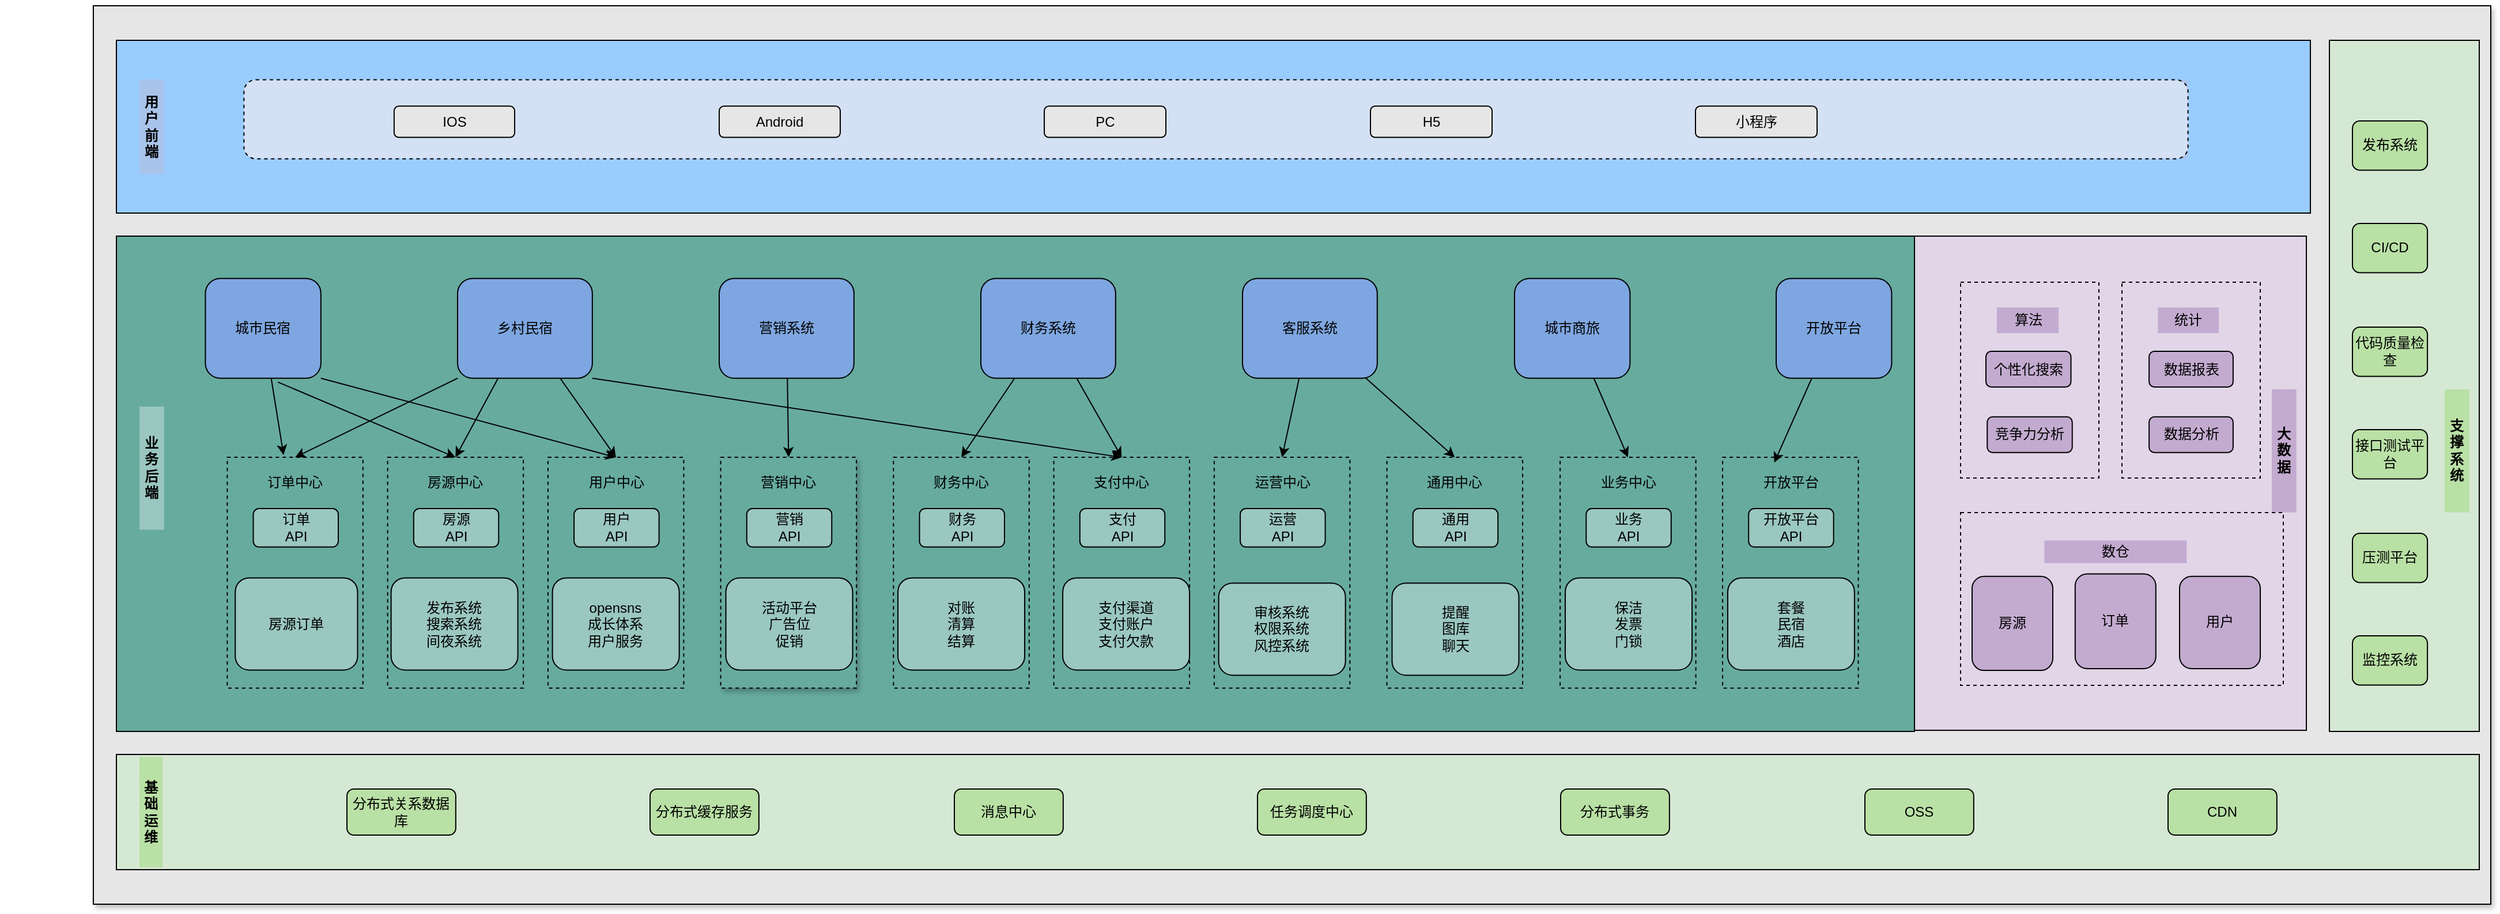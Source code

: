 <mxfile version="14.6.1" type="github">
  <diagram id="kyWsJ21DbHNxOikcBxjt" name="Page-1">
    <mxGraphModel dx="2325" dy="1478" grid="1" gridSize="10" guides="1" tooltips="1" connect="1" arrows="1" fold="1" page="1" pageScale="1" pageWidth="4681" pageHeight="3300" math="0" shadow="0">
      <root>
        <mxCell id="0" />
        <mxCell id="1" parent="0" />
        <mxCell id="PyJLeTAmVWczD_oseEGz-143" value="" style="rounded=0;whiteSpace=wrap;html=1;shadow=1;fillColor=#E6E6E6;" parent="1" vertex="1">
          <mxGeometry x="1420" y="1060" width="2080" height="780" as="geometry" />
        </mxCell>
        <mxCell id="PyJLeTAmVWczD_oseEGz-5" value="" style="rounded=0;whiteSpace=wrap;html=1;fillColor=#D5E8D4;" parent="1" vertex="1">
          <mxGeometry x="3360" y="1090" width="130" height="600" as="geometry" />
        </mxCell>
        <mxCell id="PyJLeTAmVWczD_oseEGz-126" value="" style="group;fillColor=#FFFFFF;container=0;" parent="1" vertex="1" connectable="0">
          <mxGeometry x="1634.406" y="1421.918" width="1680.446" height="267.123" as="geometry" />
        </mxCell>
        <mxCell id="PyJLeTAmVWczD_oseEGz-123" value="" style="rounded=0;whiteSpace=wrap;html=1;fillColor=#E1D5E7;" parent="1" vertex="1">
          <mxGeometry x="2811.79" y="1260" width="528.21" height="429.04" as="geometry" />
        </mxCell>
        <mxCell id="PyJLeTAmVWczD_oseEGz-120" value="" style="rounded=0;whiteSpace=wrap;html=1;fillColor=#67AB9F;" parent="1" vertex="1">
          <mxGeometry x="1440" y="1260" width="1560" height="430" as="geometry" />
        </mxCell>
        <mxCell id="PyJLeTAmVWczD_oseEGz-69" value="" style="group;container=1;" parent="1" vertex="1" connectable="0">
          <mxGeometry x="1536.172" y="1452.008" width="120" height="200.342" as="geometry" />
        </mxCell>
        <mxCell id="PyJLeTAmVWczD_oseEGz-65" value="" style="rounded=0;whiteSpace=wrap;html=1;dashed=1;fillColor=#67AB9F;" parent="PyJLeTAmVWczD_oseEGz-69" vertex="1">
          <mxGeometry width="117.738" height="200.342" as="geometry" />
        </mxCell>
        <mxCell id="PyJLeTAmVWczD_oseEGz-66" value="订单&lt;br&gt;API" style="rounded=1;whiteSpace=wrap;html=1;fillColor=#9AC7BF;" parent="PyJLeTAmVWczD_oseEGz-69" vertex="1">
          <mxGeometry x="22.584" y="44.521" width="73.747" height="33.39" as="geometry" />
        </mxCell>
        <mxCell id="PyJLeTAmVWczD_oseEGz-67" value="订单中心" style="text;html=1;strokeColor=none;fillColor=none;align=center;verticalAlign=middle;whiteSpace=wrap;rounded=0;dashed=1;" parent="PyJLeTAmVWczD_oseEGz-69" vertex="1">
          <mxGeometry x="32.11" y="11.13" width="53.517" height="22.26" as="geometry" />
        </mxCell>
        <mxCell id="PyJLeTAmVWczD_oseEGz-68" value="房源订单" style="rounded=1;whiteSpace=wrap;html=1;fillColor=#9AC7BF;" parent="PyJLeTAmVWczD_oseEGz-69" vertex="1">
          <mxGeometry x="6.94" y="104.69" width="106.13" height="80" as="geometry" />
        </mxCell>
        <mxCell id="PyJLeTAmVWczD_oseEGz-70" value="" style="rounded=0;whiteSpace=wrap;html=1;dashed=1;fillColor=#67AB9F;" parent="1" vertex="1">
          <mxGeometry x="1675.317" y="1452.008" width="117.738" height="200.342" as="geometry" />
        </mxCell>
        <mxCell id="PyJLeTAmVWczD_oseEGz-71" value="房源&lt;br&gt;API" style="rounded=1;whiteSpace=wrap;html=1;fillColor=#9AC7BF;" parent="1" vertex="1">
          <mxGeometry x="1697.902" y="1496.529" width="73.747" height="33.39" as="geometry" />
        </mxCell>
        <mxCell id="PyJLeTAmVWczD_oseEGz-72" value="房源中心" style="text;html=1;strokeColor=none;fillColor=none;align=center;verticalAlign=middle;whiteSpace=wrap;rounded=0;dashed=1;" parent="1" vertex="1">
          <mxGeometry x="1707.428" y="1463.138" width="53.517" height="22.26" as="geometry" />
        </mxCell>
        <mxCell id="PyJLeTAmVWczD_oseEGz-73" value="发布系统&lt;br&gt;搜索系统&lt;br&gt;间夜系统" style="rounded=1;whiteSpace=wrap;html=1;fillColor=#9AC7BF;" parent="1" vertex="1">
          <mxGeometry x="1678.31" y="1556.7" width="110" height="80" as="geometry" />
        </mxCell>
        <mxCell id="PyJLeTAmVWczD_oseEGz-74" value="" style="rounded=0;whiteSpace=wrap;html=1;dashed=1;fillColor=#67AB9F;" parent="1" vertex="1">
          <mxGeometry x="1814.462" y="1452.008" width="117.738" height="200.342" as="geometry" />
        </mxCell>
        <mxCell id="PyJLeTAmVWczD_oseEGz-75" value="用户&lt;br&gt;API" style="rounded=1;whiteSpace=wrap;html=1;fillColor=#9AC7BF;" parent="1" vertex="1">
          <mxGeometry x="1837.047" y="1496.529" width="73.747" height="33.39" as="geometry" />
        </mxCell>
        <mxCell id="PyJLeTAmVWczD_oseEGz-76" value="用户中心" style="text;html=1;strokeColor=none;fillColor=none;align=center;verticalAlign=middle;whiteSpace=wrap;rounded=0;dashed=1;" parent="1" vertex="1">
          <mxGeometry x="1846.573" y="1463.138" width="53.517" height="22.26" as="geometry" />
        </mxCell>
        <mxCell id="PyJLeTAmVWczD_oseEGz-77" value="opensns&lt;br&gt;成长体系&lt;br&gt;用户服务" style="rounded=1;whiteSpace=wrap;html=1;fillColor=#9AC7BF;" parent="1" vertex="1">
          <mxGeometry x="1818.31" y="1556.7" width="110" height="80" as="geometry" />
        </mxCell>
        <mxCell id="PyJLeTAmVWczD_oseEGz-78" value="" style="rounded=0;whiteSpace=wrap;html=1;dashed=1;shadow=1;fillColor=#67AB9F;" parent="1" vertex="1">
          <mxGeometry x="1964.311" y="1452.008" width="117.738" height="200.342" as="geometry" />
        </mxCell>
        <mxCell id="PyJLeTAmVWczD_oseEGz-79" value="营销&lt;br&gt;API" style="rounded=1;whiteSpace=wrap;html=1;fillColor=#9AC7BF;" parent="1" vertex="1">
          <mxGeometry x="1986.895" y="1496.529" width="73.747" height="33.39" as="geometry" />
        </mxCell>
        <mxCell id="PyJLeTAmVWczD_oseEGz-80" value="营销中心" style="text;html=1;strokeColor=none;fillColor=none;align=center;verticalAlign=middle;whiteSpace=wrap;rounded=0;dashed=1;" parent="1" vertex="1">
          <mxGeometry x="1996.421" y="1463.138" width="53.517" height="22.26" as="geometry" />
        </mxCell>
        <mxCell id="PyJLeTAmVWczD_oseEGz-82" value="" style="group;container=1;" parent="1" vertex="1" connectable="0">
          <mxGeometry x="2114.16" y="1452.008" width="117.738" height="200.342" as="geometry" />
        </mxCell>
        <mxCell id="PyJLeTAmVWczD_oseEGz-83" value="" style="rounded=0;whiteSpace=wrap;html=1;dashed=1;fillColor=#67AB9F;" parent="PyJLeTAmVWczD_oseEGz-82" vertex="1">
          <mxGeometry width="117.738" height="200.342" as="geometry" />
        </mxCell>
        <mxCell id="PyJLeTAmVWczD_oseEGz-84" value="财务&lt;br&gt;API" style="rounded=1;whiteSpace=wrap;html=1;fillColor=#9AC7BF;" parent="PyJLeTAmVWczD_oseEGz-82" vertex="1">
          <mxGeometry x="22.584" y="44.521" width="73.747" height="33.39" as="geometry" />
        </mxCell>
        <mxCell id="PyJLeTAmVWczD_oseEGz-85" value="财务中心" style="text;html=1;strokeColor=none;fillColor=none;align=center;verticalAlign=middle;whiteSpace=wrap;rounded=0;dashed=1;" parent="PyJLeTAmVWczD_oseEGz-82" vertex="1">
          <mxGeometry x="32.11" y="11.13" width="53.517" height="22.26" as="geometry" />
        </mxCell>
        <mxCell id="pIKeMZqKNaHKqBsXdv9l-2" value="对账&lt;br&gt;清算&lt;br&gt;结算" style="rounded=1;whiteSpace=wrap;html=1;fillColor=#9AC7BF;" vertex="1" parent="PyJLeTAmVWczD_oseEGz-82">
          <mxGeometry x="3.87" y="104.692" width="110" height="80" as="geometry" />
        </mxCell>
        <mxCell id="PyJLeTAmVWczD_oseEGz-87" value="" style="rounded=0;whiteSpace=wrap;html=1;dashed=1;fillColor=#67AB9F;" parent="1" vertex="1">
          <mxGeometry x="2253.305" y="1452.008" width="117.738" height="200.342" as="geometry" />
        </mxCell>
        <mxCell id="PyJLeTAmVWczD_oseEGz-88" value="支付&lt;br&gt;API" style="rounded=1;whiteSpace=wrap;html=1;fillColor=#9AC7BF;" parent="1" vertex="1">
          <mxGeometry x="2275.889" y="1496.529" width="73.747" height="33.39" as="geometry" />
        </mxCell>
        <mxCell id="PyJLeTAmVWczD_oseEGz-89" value="支付中心" style="text;html=1;strokeColor=none;fillColor=none;align=center;verticalAlign=middle;whiteSpace=wrap;rounded=0;dashed=1;" parent="1" vertex="1">
          <mxGeometry x="2285.415" y="1463.138" width="53.517" height="22.26" as="geometry" />
        </mxCell>
        <mxCell id="PyJLeTAmVWczD_oseEGz-91" value="" style="rounded=0;whiteSpace=wrap;html=1;dashed=1;fillColor=#67AB9F;" parent="1" vertex="1">
          <mxGeometry x="2392.45" y="1452.008" width="117.738" height="200.342" as="geometry" />
        </mxCell>
        <mxCell id="PyJLeTAmVWczD_oseEGz-92" value="运营&lt;br&gt;API" style="rounded=1;whiteSpace=wrap;html=1;fillColor=#9AC7BF;" parent="1" vertex="1">
          <mxGeometry x="2415.034" y="1496.529" width="73.747" height="33.39" as="geometry" />
        </mxCell>
        <mxCell id="PyJLeTAmVWczD_oseEGz-93" value="运营中心" style="text;html=1;strokeColor=none;fillColor=none;align=center;verticalAlign=middle;whiteSpace=wrap;rounded=0;dashed=1;" parent="1" vertex="1">
          <mxGeometry x="2424.56" y="1463.138" width="53.517" height="22.26" as="geometry" />
        </mxCell>
        <mxCell id="PyJLeTAmVWczD_oseEGz-95" value="" style="rounded=0;whiteSpace=wrap;html=1;dashed=1;fillColor=#67AB9F;" parent="1" vertex="1">
          <mxGeometry x="2542.299" y="1452.008" width="117.738" height="200.342" as="geometry" />
        </mxCell>
        <mxCell id="PyJLeTAmVWczD_oseEGz-96" value="通用&lt;br&gt;API" style="rounded=1;whiteSpace=wrap;html=1;fillColor=#9AC7BF;" parent="1" vertex="1">
          <mxGeometry x="2564.883" y="1496.529" width="73.747" height="33.39" as="geometry" />
        </mxCell>
        <mxCell id="PyJLeTAmVWczD_oseEGz-97" value="通用中心" style="text;html=1;strokeColor=none;fillColor=none;align=center;verticalAlign=middle;whiteSpace=wrap;rounded=0;dashed=1;" parent="1" vertex="1">
          <mxGeometry x="2574.409" y="1463.138" width="53.517" height="22.26" as="geometry" />
        </mxCell>
        <mxCell id="PyJLeTAmVWczD_oseEGz-121" value="&lt;b&gt;业务后端&lt;/b&gt;" style="text;html=1;strokeColor=none;fillColor=#9AC7BF;align=center;verticalAlign=middle;whiteSpace=wrap;rounded=0;" parent="1" vertex="1">
          <mxGeometry x="1459.996" y="1408" width="21.407" height="106.849" as="geometry" />
        </mxCell>
        <mxCell id="PyJLeTAmVWczD_oseEGz-140" value="" style="group" parent="1" vertex="1" connectable="0">
          <mxGeometry x="2692.567" y="1452.008" width="258.68" height="200.342" as="geometry" />
        </mxCell>
        <mxCell id="PyJLeTAmVWczD_oseEGz-129" value="" style="rounded=0;whiteSpace=wrap;html=1;dashed=1;fillColor=#67AB9F;" parent="PyJLeTAmVWczD_oseEGz-140" vertex="1">
          <mxGeometry width="117.738" height="200.342" as="geometry" />
        </mxCell>
        <mxCell id="PyJLeTAmVWczD_oseEGz-130" value="业务&lt;br&gt;API" style="rounded=1;whiteSpace=wrap;html=1;fillColor=#9AC7BF;" parent="PyJLeTAmVWczD_oseEGz-140" vertex="1">
          <mxGeometry x="22.584" y="44.521" width="73.747" height="33.39" as="geometry" />
        </mxCell>
        <mxCell id="PyJLeTAmVWczD_oseEGz-131" value="业务中心" style="text;html=1;strokeColor=none;fillColor=none;align=center;verticalAlign=middle;whiteSpace=wrap;rounded=0;dashed=1;" parent="PyJLeTAmVWczD_oseEGz-140" vertex="1">
          <mxGeometry x="32.11" y="11.13" width="53.517" height="22.26" as="geometry" />
        </mxCell>
        <mxCell id="PyJLeTAmVWczD_oseEGz-134" value="" style="rounded=0;whiteSpace=wrap;html=1;dashed=1;fillColor=#67AB9F;" parent="PyJLeTAmVWczD_oseEGz-140" vertex="1">
          <mxGeometry x="140.941" width="117.738" height="200.342" as="geometry" />
        </mxCell>
        <mxCell id="PyJLeTAmVWczD_oseEGz-135" value="开放平台&lt;br&gt;API" style="rounded=1;whiteSpace=wrap;html=1;fillColor=#9AC7BF;" parent="PyJLeTAmVWczD_oseEGz-140" vertex="1">
          <mxGeometry x="163.526" y="44.521" width="73.747" height="33.39" as="geometry" />
        </mxCell>
        <mxCell id="PyJLeTAmVWczD_oseEGz-136" value="开放平台" style="text;html=1;strokeColor=none;fillColor=none;align=center;verticalAlign=middle;whiteSpace=wrap;rounded=0;dashed=1;" parent="PyJLeTAmVWczD_oseEGz-140" vertex="1">
          <mxGeometry x="173.052" y="11.13" width="53.517" height="22.26" as="geometry" />
        </mxCell>
        <mxCell id="pIKeMZqKNaHKqBsXdv9l-6" value="保洁&lt;br&gt;发票&lt;br&gt;门锁" style="rounded=1;whiteSpace=wrap;html=1;fillColor=#9AC7BF;" vertex="1" parent="PyJLeTAmVWczD_oseEGz-140">
          <mxGeometry x="4.453" y="104.692" width="110" height="80" as="geometry" />
        </mxCell>
        <mxCell id="pIKeMZqKNaHKqBsXdv9l-7" value="套餐&lt;br&gt;民宿&lt;br&gt;酒店" style="rounded=1;whiteSpace=wrap;html=1;fillColor=#9AC7BF;" vertex="1" parent="PyJLeTAmVWczD_oseEGz-140">
          <mxGeometry x="145.403" y="104.692" width="110" height="80" as="geometry" />
        </mxCell>
        <mxCell id="pIKeMZqKNaHKqBsXdv9l-1" value="活动平台&lt;br&gt;广告位&lt;br&gt;促销" style="rounded=1;whiteSpace=wrap;html=1;fillColor=#9AC7BF;" vertex="1" parent="1">
          <mxGeometry x="1968.77" y="1556.7" width="110" height="80" as="geometry" />
        </mxCell>
        <mxCell id="pIKeMZqKNaHKqBsXdv9l-3" value="支付渠道&lt;br&gt;支付账户&lt;br&gt;支付欠款" style="rounded=1;whiteSpace=wrap;html=1;fillColor=#9AC7BF;" vertex="1" parent="1">
          <mxGeometry x="2261.04" y="1556.7" width="110" height="80" as="geometry" />
        </mxCell>
        <mxCell id="pIKeMZqKNaHKqBsXdv9l-4" value="审核系统&lt;br&gt;权限系统&lt;br&gt;风控系统" style="rounded=1;whiteSpace=wrap;html=1;fillColor=#9AC7BF;" vertex="1" parent="1">
          <mxGeometry x="2396.32" y="1561.22" width="110" height="80" as="geometry" />
        </mxCell>
        <mxCell id="pIKeMZqKNaHKqBsXdv9l-5" value="提醒&lt;br&gt;图库&lt;br&gt;聊天" style="rounded=1;whiteSpace=wrap;html=1;fillColor=#9AC7BF;" vertex="1" parent="1">
          <mxGeometry x="2546.76" y="1561.22" width="110" height="80" as="geometry" />
        </mxCell>
        <mxCell id="pIKeMZqKNaHKqBsXdv9l-8" value="" style="group" vertex="1" connectable="0" parent="1">
          <mxGeometry x="1339.998" y="1090" width="2003.492" height="150" as="geometry" />
        </mxCell>
        <mxCell id="PyJLeTAmVWczD_oseEGz-1" value="" style="rounded=0;whiteSpace=wrap;html=1;fillColor=#99CCFF;" parent="pIKeMZqKNaHKqBsXdv9l-8" vertex="1">
          <mxGeometry x="100" width="1903.49" height="150" as="geometry" />
        </mxCell>
        <mxCell id="PyJLeTAmVWczD_oseEGz-127" value="" style="group;fillColor=#A9C4EB;" parent="pIKeMZqKNaHKqBsXdv9l-8" vertex="1" connectable="0">
          <mxGeometry x="445.517" y="34.283" width="1451.768" height="68.571" as="geometry" />
        </mxCell>
        <mxCell id="PyJLeTAmVWczD_oseEGz-27" value="" style="rounded=1;whiteSpace=wrap;html=1;dashed=1;fillColor=#D4E1F5;" parent="PyJLeTAmVWczD_oseEGz-127" vertex="1">
          <mxGeometry x="-234.845" width="1686.613" height="68.571" as="geometry" />
        </mxCell>
        <mxCell id="PyJLeTAmVWczD_oseEGz-20" value="H5" style="rounded=1;whiteSpace=wrap;html=1;fillColor=#E6E6E6;" parent="PyJLeTAmVWczD_oseEGz-127" vertex="1">
          <mxGeometry x="742.486" y="22.86" width="105.52" height="27.14" as="geometry" />
        </mxCell>
        <mxCell id="PyJLeTAmVWczD_oseEGz-22" value="小程序" style="rounded=1;whiteSpace=wrap;html=1;fillColor=#E6E6E6;" parent="PyJLeTAmVWczD_oseEGz-127" vertex="1">
          <mxGeometry x="1024.49" y="22.86" width="105.51" height="27.14" as="geometry" />
        </mxCell>
        <mxCell id="PyJLeTAmVWczD_oseEGz-23" value="PC" style="rounded=1;whiteSpace=wrap;html=1;fillColor=#E6E6E6;" parent="PyJLeTAmVWczD_oseEGz-127" vertex="1">
          <mxGeometry x="459.486" y="22.86" width="105.51" height="27.14" as="geometry" />
        </mxCell>
        <mxCell id="PyJLeTAmVWczD_oseEGz-24" value="Android" style="rounded=1;whiteSpace=wrap;html=1;fillColor=#E6E6E6;" parent="PyJLeTAmVWczD_oseEGz-127" vertex="1">
          <mxGeometry x="177.486" y="22.86" width="104.98" height="27.14" as="geometry" />
        </mxCell>
        <mxCell id="PyJLeTAmVWczD_oseEGz-122" value="&lt;b&gt;用户前端&lt;/b&gt;" style="text;html=1;strokeColor=none;fillColor=#A9C4EB;align=center;verticalAlign=middle;whiteSpace=wrap;rounded=0;" parent="pIKeMZqKNaHKqBsXdv9l-8" vertex="1">
          <mxGeometry x="120" y="33.859" width="21.35" height="82.286" as="geometry" />
        </mxCell>
        <mxCell id="pIKeMZqKNaHKqBsXdv9l-12" style="rounded=0;orthogonalLoop=1;jettySize=auto;html=1;entryX=0.415;entryY=-0.01;entryDx=0;entryDy=0;entryPerimeter=0;" edge="1" parent="1" source="PyJLeTAmVWczD_oseEGz-44" target="PyJLeTAmVWczD_oseEGz-65">
          <mxGeometry relative="1" as="geometry" />
        </mxCell>
        <mxCell id="pIKeMZqKNaHKqBsXdv9l-13" style="edgeStyle=none;rounded=0;orthogonalLoop=1;jettySize=auto;html=1;entryX=0.5;entryY=0;entryDx=0;entryDy=0;" edge="1" parent="1" target="PyJLeTAmVWczD_oseEGz-70">
          <mxGeometry relative="1" as="geometry">
            <mxPoint x="1580" y="1386.7" as="sourcePoint" />
          </mxGeometry>
        </mxCell>
        <mxCell id="pIKeMZqKNaHKqBsXdv9l-14" style="edgeStyle=none;rounded=0;orthogonalLoop=1;jettySize=auto;html=1;entryX=0.5;entryY=0;entryDx=0;entryDy=0;exitX=1;exitY=1;exitDx=0;exitDy=0;" edge="1" parent="1" source="PyJLeTAmVWczD_oseEGz-44" target="PyJLeTAmVWczD_oseEGz-74">
          <mxGeometry relative="1" as="geometry" />
        </mxCell>
        <mxCell id="PyJLeTAmVWczD_oseEGz-44" value="城市民宿" style="rounded=1;whiteSpace=wrap;html=1;fillColor=#7EA6E0;" parent="1" vertex="1">
          <mxGeometry x="1517.19" y="1296.697" width="100.212" height="86.667" as="geometry" />
        </mxCell>
        <mxCell id="pIKeMZqKNaHKqBsXdv9l-21" style="edgeStyle=none;rounded=0;orthogonalLoop=1;jettySize=auto;html=1;entryX=0.381;entryY=0.023;entryDx=0;entryDy=0;entryPerimeter=0;" edge="1" parent="1" source="PyJLeTAmVWczD_oseEGz-42" target="PyJLeTAmVWczD_oseEGz-134">
          <mxGeometry relative="1" as="geometry" />
        </mxCell>
        <mxCell id="PyJLeTAmVWczD_oseEGz-42" value="开放平台" style="rounded=1;whiteSpace=wrap;html=1;fillColor=#7EA6E0;" parent="1" vertex="1">
          <mxGeometry x="2879.998" y="1296.697" width="100.212" height="86.667" as="geometry" />
        </mxCell>
        <mxCell id="pIKeMZqKNaHKqBsXdv9l-15" style="edgeStyle=none;rounded=0;orthogonalLoop=1;jettySize=auto;html=1;entryX=0.5;entryY=0;entryDx=0;entryDy=0;" edge="1" parent="1" source="PyJLeTAmVWczD_oseEGz-40" target="PyJLeTAmVWczD_oseEGz-74">
          <mxGeometry relative="1" as="geometry" />
        </mxCell>
        <mxCell id="pIKeMZqKNaHKqBsXdv9l-16" style="edgeStyle=none;rounded=0;orthogonalLoop=1;jettySize=auto;html=1;entryX=0.5;entryY=0;entryDx=0;entryDy=0;" edge="1" parent="1" source="PyJLeTAmVWczD_oseEGz-40" target="PyJLeTAmVWczD_oseEGz-70">
          <mxGeometry relative="1" as="geometry" />
        </mxCell>
        <mxCell id="pIKeMZqKNaHKqBsXdv9l-17" style="edgeStyle=none;rounded=0;orthogonalLoop=1;jettySize=auto;html=1;entryX=0.5;entryY=0;entryDx=0;entryDy=0;exitX=0;exitY=1;exitDx=0;exitDy=0;" edge="1" parent="1" source="PyJLeTAmVWczD_oseEGz-40" target="PyJLeTAmVWczD_oseEGz-65">
          <mxGeometry relative="1" as="geometry" />
        </mxCell>
        <mxCell id="pIKeMZqKNaHKqBsXdv9l-18" style="edgeStyle=none;rounded=0;orthogonalLoop=1;jettySize=auto;html=1;entryX=0.5;entryY=0;entryDx=0;entryDy=0;exitX=1;exitY=1;exitDx=0;exitDy=0;" edge="1" parent="1" source="PyJLeTAmVWczD_oseEGz-40" target="PyJLeTAmVWczD_oseEGz-87">
          <mxGeometry relative="1" as="geometry" />
        </mxCell>
        <mxCell id="PyJLeTAmVWczD_oseEGz-40" value="乡村民宿" style="rounded=1;whiteSpace=wrap;html=1;fillColor=#7EA6E0;" parent="1" vertex="1">
          <mxGeometry x="1736" y="1296.697" width="116.914" height="86.667" as="geometry" />
        </mxCell>
        <mxCell id="pIKeMZqKNaHKqBsXdv9l-42" style="edgeStyle=none;rounded=0;orthogonalLoop=1;jettySize=auto;html=1;entryX=0.5;entryY=0;entryDx=0;entryDy=0;" edge="1" parent="1" source="PyJLeTAmVWczD_oseEGz-39" target="PyJLeTAmVWczD_oseEGz-129">
          <mxGeometry relative="1" as="geometry" />
        </mxCell>
        <mxCell id="PyJLeTAmVWczD_oseEGz-39" value="城市商旅" style="rounded=1;whiteSpace=wrap;html=1;fillColor=#7EA6E0;" parent="1" vertex="1">
          <mxGeometry x="2653" y="1296.697" width="100.212" height="86.667" as="geometry" />
        </mxCell>
        <mxCell id="pIKeMZqKNaHKqBsXdv9l-37" style="edgeStyle=none;rounded=0;orthogonalLoop=1;jettySize=auto;html=1;entryX=0.5;entryY=0;entryDx=0;entryDy=0;" edge="1" parent="1" source="PyJLeTAmVWczD_oseEGz-47" target="PyJLeTAmVWczD_oseEGz-83">
          <mxGeometry relative="1" as="geometry" />
        </mxCell>
        <mxCell id="pIKeMZqKNaHKqBsXdv9l-38" style="edgeStyle=none;rounded=0;orthogonalLoop=1;jettySize=auto;html=1;entryX=0.5;entryY=0;entryDx=0;entryDy=0;" edge="1" parent="1" source="PyJLeTAmVWczD_oseEGz-47" target="PyJLeTAmVWczD_oseEGz-87">
          <mxGeometry relative="1" as="geometry" />
        </mxCell>
        <mxCell id="PyJLeTAmVWczD_oseEGz-47" value="财务系统" style="rounded=1;whiteSpace=wrap;html=1;fillColor=#7EA6E0;" parent="1" vertex="1">
          <mxGeometry x="2190" y="1296.697" width="116.914" height="86.667" as="geometry" />
        </mxCell>
        <mxCell id="pIKeMZqKNaHKqBsXdv9l-41" style="edgeStyle=none;rounded=0;orthogonalLoop=1;jettySize=auto;html=1;entryX=0.5;entryY=0;entryDx=0;entryDy=0;" edge="1" parent="1" source="PyJLeTAmVWczD_oseEGz-46" target="PyJLeTAmVWczD_oseEGz-78">
          <mxGeometry relative="1" as="geometry" />
        </mxCell>
        <mxCell id="PyJLeTAmVWczD_oseEGz-46" value="营销系统" style="rounded=1;whiteSpace=wrap;html=1;fillColor=#7EA6E0;" parent="1" vertex="1">
          <mxGeometry x="1963" y="1296.697" width="116.914" height="86.667" as="geometry" />
        </mxCell>
        <mxCell id="pIKeMZqKNaHKqBsXdv9l-40" style="edgeStyle=none;rounded=0;orthogonalLoop=1;jettySize=auto;html=1;entryX=0.5;entryY=0;entryDx=0;entryDy=0;" edge="1" parent="1" source="PyJLeTAmVWczD_oseEGz-48" target="PyJLeTAmVWczD_oseEGz-91">
          <mxGeometry relative="1" as="geometry" />
        </mxCell>
        <mxCell id="pIKeMZqKNaHKqBsXdv9l-43" style="edgeStyle=none;rounded=0;orthogonalLoop=1;jettySize=auto;html=1;entryX=0.5;entryY=0;entryDx=0;entryDy=0;" edge="1" parent="1" source="PyJLeTAmVWczD_oseEGz-48" target="PyJLeTAmVWczD_oseEGz-95">
          <mxGeometry relative="1" as="geometry" />
        </mxCell>
        <mxCell id="PyJLeTAmVWczD_oseEGz-48" value="客服系统" style="rounded=1;whiteSpace=wrap;html=1;fillColor=#7EA6E0;" parent="1" vertex="1">
          <mxGeometry x="2417" y="1296.697" width="116.914" height="86.667" as="geometry" />
        </mxCell>
        <mxCell id="pIKeMZqKNaHKqBsXdv9l-10" value="" style="group" vertex="1" connectable="0" parent="1">
          <mxGeometry x="1440" y="1710" width="2050" height="100" as="geometry" />
        </mxCell>
        <mxCell id="PyJLeTAmVWczD_oseEGz-4" value="" style="rounded=0;whiteSpace=wrap;html=1;fillColor=#D5E8D4;" parent="pIKeMZqKNaHKqBsXdv9l-10" vertex="1">
          <mxGeometry width="2050" height="100" as="geometry" />
        </mxCell>
        <mxCell id="PyJLeTAmVWczD_oseEGz-125" value="&lt;b&gt;基础运维&lt;/b&gt;" style="text;html=1;strokeColor=none;fillColor=#B9E0A5;align=center;verticalAlign=middle;whiteSpace=wrap;rounded=0;" parent="pIKeMZqKNaHKqBsXdv9l-10" vertex="1">
          <mxGeometry x="20.003" y="2" width="20.099" height="96.0" as="geometry" />
        </mxCell>
        <mxCell id="PyJLeTAmVWczD_oseEGz-12" value="分布式事务" style="rounded=1;whiteSpace=wrap;html=1;fillColor=#B9E0A5;" parent="pIKeMZqKNaHKqBsXdv9l-10" vertex="1">
          <mxGeometry x="1253" y="30" width="94.419" height="40" as="geometry" />
        </mxCell>
        <mxCell id="PyJLeTAmVWczD_oseEGz-13" value="任务调度中心" style="rounded=1;whiteSpace=wrap;html=1;fillColor=#B9E0A5;" parent="pIKeMZqKNaHKqBsXdv9l-10" vertex="1">
          <mxGeometry x="990" y="30" width="94.419" height="40" as="geometry" />
        </mxCell>
        <mxCell id="PyJLeTAmVWczD_oseEGz-14" value="OSS" style="rounded=1;whiteSpace=wrap;html=1;fillColor=#B9E0A5;" parent="pIKeMZqKNaHKqBsXdv9l-10" vertex="1">
          <mxGeometry x="1517" y="30" width="94.419" height="40" as="geometry" />
        </mxCell>
        <mxCell id="PyJLeTAmVWczD_oseEGz-15" value="消息中心" style="rounded=1;whiteSpace=wrap;html=1;fillColor=#B9E0A5;" parent="pIKeMZqKNaHKqBsXdv9l-10" vertex="1">
          <mxGeometry x="727" y="30" width="94.419" height="40" as="geometry" />
        </mxCell>
        <mxCell id="PyJLeTAmVWczD_oseEGz-16" value="分布式缓存服务" style="rounded=1;whiteSpace=wrap;html=1;fillColor=#B9E0A5;" parent="pIKeMZqKNaHKqBsXdv9l-10" vertex="1">
          <mxGeometry x="463" y="30" width="94.419" height="40" as="geometry" />
        </mxCell>
        <mxCell id="PyJLeTAmVWczD_oseEGz-17" value="分布式关系数据库" style="rounded=1;whiteSpace=wrap;html=1;fillColor=#B9E0A5;" parent="pIKeMZqKNaHKqBsXdv9l-10" vertex="1">
          <mxGeometry x="199.998" y="30" width="94.419" height="40" as="geometry" />
        </mxCell>
        <mxCell id="pIKeMZqKNaHKqBsXdv9l-76" value="CDN" style="rounded=1;whiteSpace=wrap;html=1;fillColor=#B9E0A5;" vertex="1" parent="pIKeMZqKNaHKqBsXdv9l-10">
          <mxGeometry x="1780.001" y="30" width="94.419" height="40" as="geometry" />
        </mxCell>
        <mxCell id="pIKeMZqKNaHKqBsXdv9l-35" value="&lt;b&gt;大数据&lt;/b&gt;" style="text;html=1;strokeColor=none;fillColor=#C3ABD0;align=center;verticalAlign=middle;whiteSpace=wrap;rounded=0;" vertex="1" parent="1">
          <mxGeometry x="3310" y="1392.98" width="21.407" height="106.849" as="geometry" />
        </mxCell>
        <mxCell id="pIKeMZqKNaHKqBsXdv9l-36" value="&lt;b&gt;支撑系统&lt;/b&gt;" style="text;html=1;strokeColor=none;fillColor=#B9E0A5;align=center;verticalAlign=middle;whiteSpace=wrap;rounded=0;" vertex="1" parent="1">
          <mxGeometry x="3460" y="1392.98" width="21.407" height="106.849" as="geometry" />
        </mxCell>
        <mxCell id="pIKeMZqKNaHKqBsXdv9l-51" value="" style="group" vertex="1" connectable="0" parent="1">
          <mxGeometry x="3040" y="1500" width="280" height="150" as="geometry" />
        </mxCell>
        <mxCell id="pIKeMZqKNaHKqBsXdv9l-49" value="" style="rounded=0;whiteSpace=wrap;html=1;dashed=1;fillColor=#E1D5E7;" vertex="1" parent="pIKeMZqKNaHKqBsXdv9l-51">
          <mxGeometry width="280.0" height="150.0" as="geometry" />
        </mxCell>
        <mxCell id="pIKeMZqKNaHKqBsXdv9l-46" value="房源" style="rounded=1;whiteSpace=wrap;html=1;fillColor=#C3ABD0;" vertex="1" parent="pIKeMZqKNaHKqBsXdv9l-51">
          <mxGeometry x="10" y="55.374" width="70" height="81.687" as="geometry" />
        </mxCell>
        <mxCell id="pIKeMZqKNaHKqBsXdv9l-47" value="订单" style="rounded=1;whiteSpace=wrap;html=1;fillColor=#C3ABD0;" vertex="1" parent="pIKeMZqKNaHKqBsXdv9l-51">
          <mxGeometry x="99.41" y="53.226" width="70" height="82.258" as="geometry" />
        </mxCell>
        <mxCell id="pIKeMZqKNaHKqBsXdv9l-50" value="数仓" style="text;html=1;strokeColor=none;fillColor=#C3ABD0;align=center;verticalAlign=middle;whiteSpace=wrap;rounded=0;dashed=1;" vertex="1" parent="pIKeMZqKNaHKqBsXdv9l-51">
          <mxGeometry x="72.697" y="24.19" width="123.424" height="19.641" as="geometry" />
        </mxCell>
        <mxCell id="pIKeMZqKNaHKqBsXdv9l-48" value="用户" style="rounded=1;whiteSpace=wrap;html=1;fillColor=#C3ABD0;" vertex="1" parent="pIKeMZqKNaHKqBsXdv9l-51">
          <mxGeometry x="190" y="55.374" width="70" height="80.11" as="geometry" />
        </mxCell>
        <mxCell id="pIKeMZqKNaHKqBsXdv9l-73" value="" style="group" vertex="1" connectable="0" parent="1">
          <mxGeometry x="3040" y="1310" width="121.41" height="160" as="geometry" />
        </mxCell>
        <mxCell id="pIKeMZqKNaHKqBsXdv9l-54" value="" style="rounded=0;whiteSpace=wrap;html=1;dashed=1;fillColor=#E1D5E7;" vertex="1" parent="pIKeMZqKNaHKqBsXdv9l-73">
          <mxGeometry y="-10" width="120" height="170" as="geometry" />
        </mxCell>
        <mxCell id="pIKeMZqKNaHKqBsXdv9l-55" value="个性化搜索" style="rounded=1;whiteSpace=wrap;html=1;fillColor=#C3ABD0;" vertex="1" parent="pIKeMZqKNaHKqBsXdv9l-73">
          <mxGeometry x="21.999" y="50" width="73.747" height="31.005" as="geometry" />
        </mxCell>
        <mxCell id="pIKeMZqKNaHKqBsXdv9l-57" value="竞争力分析" style="rounded=1;whiteSpace=wrap;html=1;fillColor=#C3ABD0;" vertex="1" parent="pIKeMZqKNaHKqBsXdv9l-73">
          <mxGeometry x="23.13" y="106.872" width="73.747" height="31.005" as="geometry" />
        </mxCell>
        <mxCell id="pIKeMZqKNaHKqBsXdv9l-58" value="算法" style="text;html=1;strokeColor=none;fillColor=#C3ABD0;align=center;verticalAlign=middle;whiteSpace=wrap;rounded=0;dashed=1;" vertex="1" parent="pIKeMZqKNaHKqBsXdv9l-73">
          <mxGeometry x="31.522" y="11.918" width="53.517" height="22.26" as="geometry" />
        </mxCell>
        <mxCell id="pIKeMZqKNaHKqBsXdv9l-61" value="" style="rounded=0;whiteSpace=wrap;html=1;dashed=1;fillColor=#E1D5E7;" vertex="1" parent="1">
          <mxGeometry x="3180" y="1300" width="120.0" height="170" as="geometry" />
        </mxCell>
        <mxCell id="pIKeMZqKNaHKqBsXdv9l-62" value="数据报表" style="rounded=1;whiteSpace=wrap;html=1;fillColor=#C3ABD0;" vertex="1" parent="1">
          <mxGeometry x="3203.553" y="1360" width="72.89" height="31.005" as="geometry" />
        </mxCell>
        <mxCell id="pIKeMZqKNaHKqBsXdv9l-65" value="统计" style="text;html=1;strokeColor=none;fillColor=#C3ABD0;align=center;verticalAlign=middle;whiteSpace=wrap;rounded=0;dashed=1;" vertex="1" parent="1">
          <mxGeometry x="3211.156" y="1321.918" width="52.896" height="22.26" as="geometry" />
        </mxCell>
        <mxCell id="pIKeMZqKNaHKqBsXdv9l-72" value="数据分析" style="rounded=1;whiteSpace=wrap;html=1;fillColor=#C3ABD0;" vertex="1" parent="1">
          <mxGeometry x="3203.553" y="1416.872" width="72.89" height="31.005" as="geometry" />
        </mxCell>
        <mxCell id="PyJLeTAmVWczD_oseEGz-25" value="IOS" style="rounded=1;whiteSpace=wrap;html=1;fillColor=#E6E6E6;" parent="1" vertex="1">
          <mxGeometry x="1680.944" y="1147.143" width="104.57" height="27.14" as="geometry" />
        </mxCell>
        <mxCell id="PyJLeTAmVWczD_oseEGz-3" value="代码质量检查" style="rounded=1;whiteSpace=wrap;html=1;fillColor=#B9E0A5;" parent="1" vertex="1">
          <mxGeometry x="3379.997" y="1339" width="65.05" height="42.74" as="geometry" />
        </mxCell>
        <mxCell id="PyJLeTAmVWczD_oseEGz-8" value="接口测试平台" style="rounded=1;whiteSpace=wrap;html=1;fillColor=#B9E0A5;" parent="1" vertex="1">
          <mxGeometry x="3379.997" y="1428" width="65.05" height="42.74" as="geometry" />
        </mxCell>
        <mxCell id="PyJLeTAmVWczD_oseEGz-9" value="发布系统" style="rounded=1;whiteSpace=wrap;html=1;fillColor=#B9E0A5;" parent="1" vertex="1">
          <mxGeometry x="3379.997" y="1160" width="65.05" height="42.74" as="geometry" />
        </mxCell>
        <mxCell id="PyJLeTAmVWczD_oseEGz-10" value="压测平台" style="rounded=1;whiteSpace=wrap;html=1;fillColor=#B9E0A5;" parent="1" vertex="1">
          <mxGeometry x="3379.997" y="1518" width="65.05" height="42.74" as="geometry" />
        </mxCell>
        <mxCell id="PyJLeTAmVWczD_oseEGz-7" value="CI/CD" style="rounded=1;whiteSpace=wrap;html=1;fillColor=#B9E0A5;" parent="1" vertex="1">
          <mxGeometry x="3379.997" y="1249" width="65.05" height="42.74" as="geometry" />
        </mxCell>
        <mxCell id="PyJLeTAmVWczD_oseEGz-6" value="监控系统" style="rounded=1;whiteSpace=wrap;html=1;fillColor=#B9E0A5;" parent="1" vertex="1">
          <mxGeometry x="3379.997" y="1606.998" width="65.05" height="42.74" as="geometry" />
        </mxCell>
      </root>
    </mxGraphModel>
  </diagram>
</mxfile>
